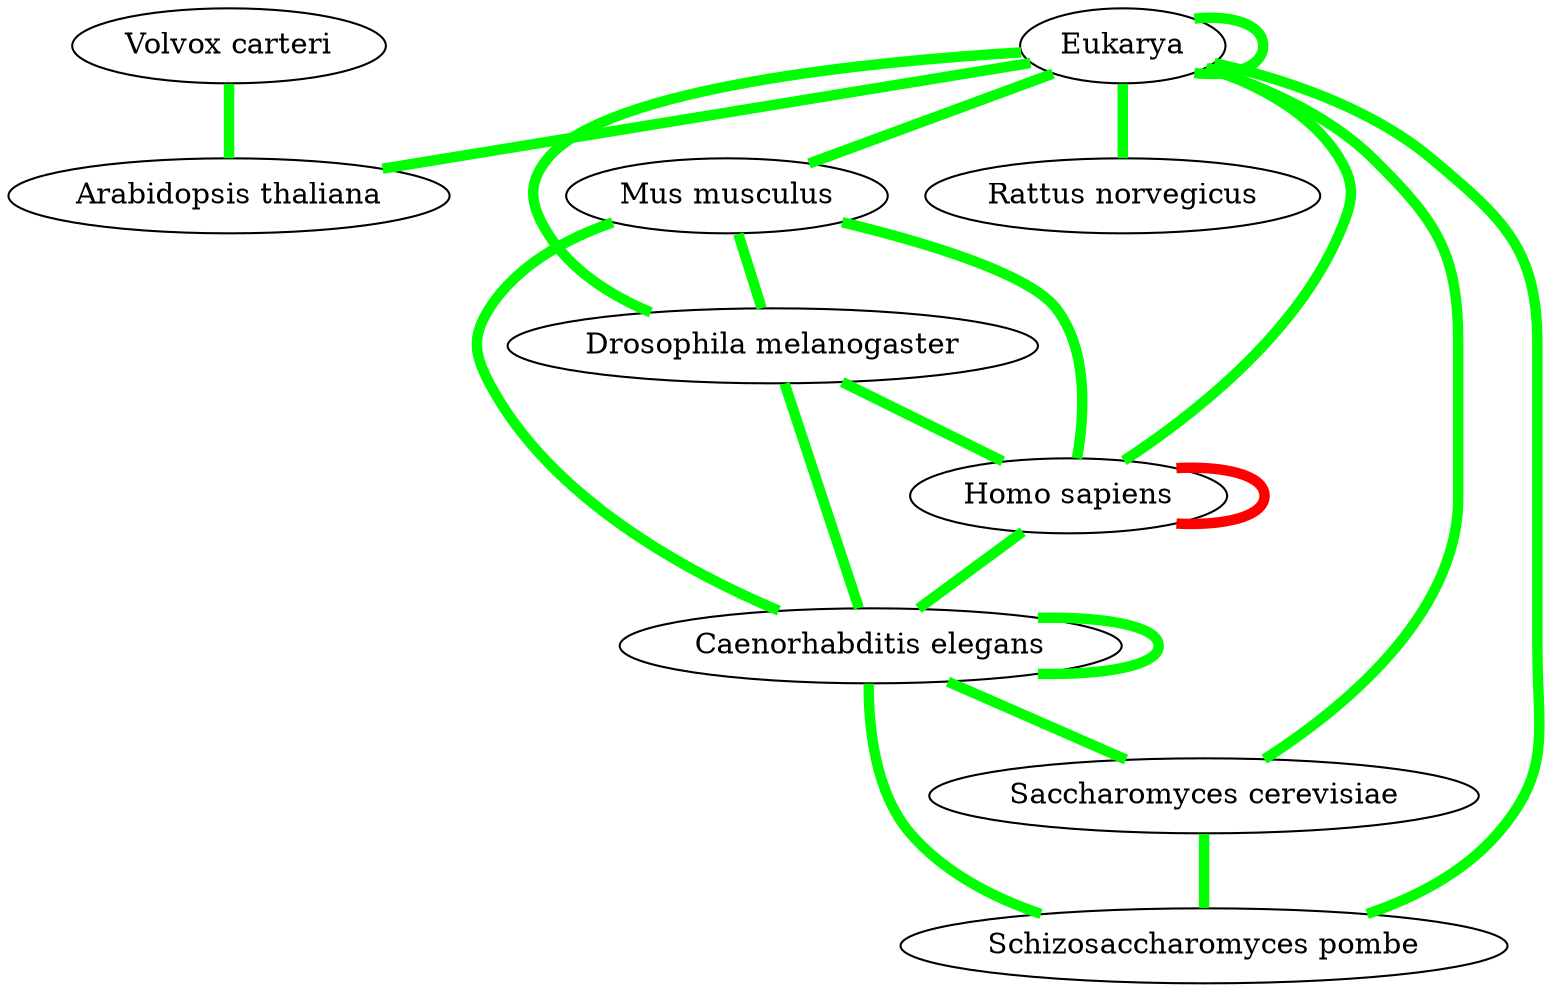 graph {
"Eukarya";
"Arabidopsis thaliana";
"Volvox carteri";
"Caenorhabditis elegans";
"Drosophila melanogaster";
"Homo sapiens";
"Mus musculus";
"Rattus norvegicus";
"Saccharomyces cerevisiae";
"Schizosaccharomyces pombe";
"Eukarya" -- "Eukarya" [color=green, penwidth=5];
"Eukarya" -- "Saccharomyces cerevisiae" [color=green, penwidth=5];
"Eukarya" -- "Schizosaccharomyces pombe" [color=green, penwidth=5];
"Eukarya" -- "Arabidopsis thaliana" [color=green, penwidth=5];
"Eukarya" -- "Drosophila melanogaster" [color=green, penwidth=5];
"Eukarya" -- "Homo sapiens" [color=green, penwidth=5];
"Eukarya" -- "Mus musculus" [color=green, penwidth=5];
"Eukarya" -- "Rattus norvegicus" [color=green, penwidth=5];
"Volvox carteri" -- "Arabidopsis thaliana" [color=green, penwidth=5];
"Saccharomyces cerevisiae" -- "Schizosaccharomyces pombe" [color=green, penwidth=5];
"Caenorhabditis elegans" -- "Saccharomyces cerevisiae" [color=green, penwidth=5];
"Caenorhabditis elegans" -- "Schizosaccharomyces pombe" [color=green, penwidth=5];
"Caenorhabditis elegans" -- "Drosophila melanogaster" [color=green, penwidth=5];
"Caenorhabditis elegans" -- "Caenorhabditis elegans" [color=green, penwidth=5];
"Drosophila melanogaster" -- "Homo sapiens" [color=green, penwidth=5];
"Homo sapiens" -- "Caenorhabditis elegans" [color=green, penwidth=5];
"Homo sapiens" -- "Homo sapiens" [color=red, penwidth=5];
"Mus musculus" -- "Caenorhabditis elegans" [color=green, penwidth=5];
"Mus musculus" -- "Drosophila melanogaster" [color=green, penwidth=5];
"Mus musculus" -- "Homo sapiens" [color=green, penwidth=5];
}
